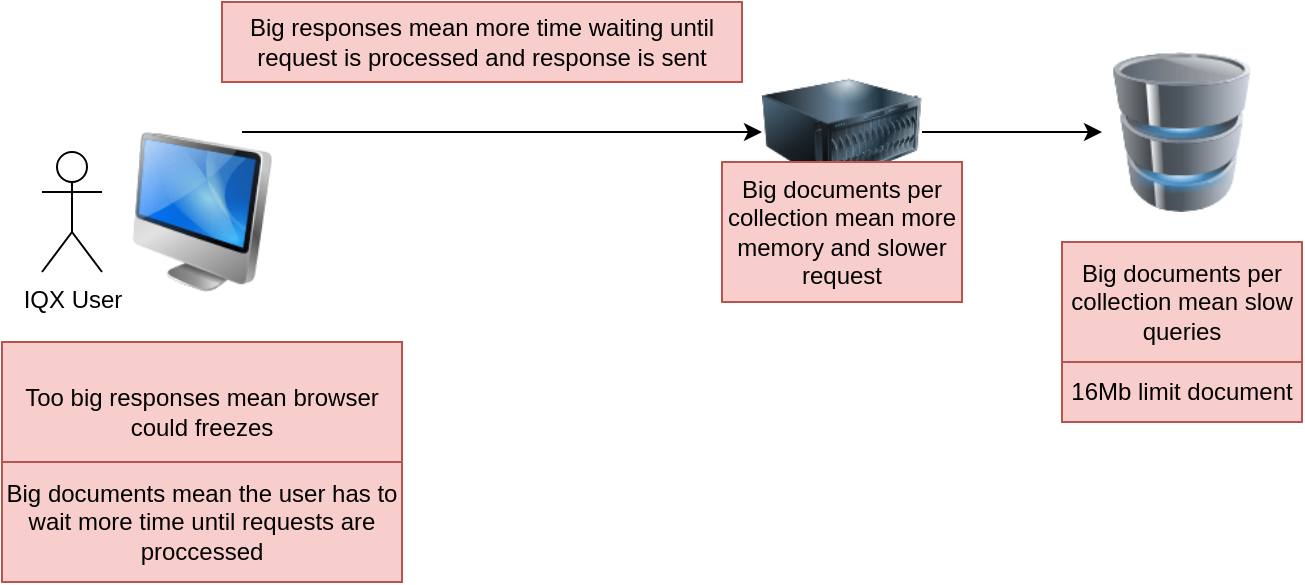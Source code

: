 <mxfile version="15.6.6" type="github">
  <diagram name="Page-1" id="55a83fd1-7818-8e21-69c5-c3457e3827bb">
    <mxGraphModel dx="1146" dy="1191" grid="1" gridSize="10" guides="1" tooltips="1" connect="1" arrows="1" fold="1" page="1" pageScale="1" pageWidth="1100" pageHeight="850" background="none" math="0" shadow="0">
      <root>
        <mxCell id="0" />
        <mxCell id="1" parent="0" />
        <mxCell id="QM3of5Z1NNSCI3aGYfF2-1" value="IQX User" style="shape=umlActor;verticalLabelPosition=bottom;verticalAlign=top;html=1;outlineConnect=0;fillColor=default;strokeColor=default;fontColor=default;" vertex="1" parent="1">
          <mxGeometry x="150" y="435" width="30" height="60" as="geometry" />
        </mxCell>
        <mxCell id="QM3of5Z1NNSCI3aGYfF2-3" value="" style="image;html=1;image=img/lib/clip_art/computers/iMac_128x128.png;labelBackgroundColor=default;fontColor=default;strokeColor=default;fillColor=default;direction=east;flipH=1;" vertex="1" parent="1">
          <mxGeometry x="190" y="425" width="80" height="80" as="geometry" />
        </mxCell>
        <mxCell id="QM3of5Z1NNSCI3aGYfF2-4" value="" style="image;html=1;image=img/lib/clip_art/computers/Database_128x128.png;labelBackgroundColor=default;fontColor=default;strokeColor=default;fillColor=default;" vertex="1" parent="1">
          <mxGeometry x="680" y="385" width="80" height="80" as="geometry" />
        </mxCell>
        <mxCell id="QM3of5Z1NNSCI3aGYfF2-5" value="" style="image;html=1;image=img/lib/clip_art/computers/Server_128x128.png;labelBackgroundColor=default;fontColor=default;strokeColor=default;fillColor=default;" vertex="1" parent="1">
          <mxGeometry x="510" y="385" width="80" height="80" as="geometry" />
        </mxCell>
        <mxCell id="QM3of5Z1NNSCI3aGYfF2-6" value="" style="endArrow=classic;html=1;rounded=0;fontColor=default;exitX=0.75;exitY=0;exitDx=0;exitDy=0;strokeColor=default;labelBackgroundColor=default;entryX=0;entryY=0.5;entryDx=0;entryDy=0;" edge="1" parent="1" source="QM3of5Z1NNSCI3aGYfF2-3" target="QM3of5Z1NNSCI3aGYfF2-5">
          <mxGeometry width="50" height="50" relative="1" as="geometry">
            <mxPoint x="440" y="370" as="sourcePoint" />
            <mxPoint x="490" y="320" as="targetPoint" />
          </mxGeometry>
        </mxCell>
        <mxCell id="QM3of5Z1NNSCI3aGYfF2-7" value="" style="endArrow=classic;html=1;rounded=0;labelBackgroundColor=default;fontColor=default;strokeColor=default;exitX=1;exitY=0.5;exitDx=0;exitDy=0;" edge="1" parent="1" source="QM3of5Z1NNSCI3aGYfF2-5" target="QM3of5Z1NNSCI3aGYfF2-4">
          <mxGeometry width="50" height="50" relative="1" as="geometry">
            <mxPoint x="530" y="630" as="sourcePoint" />
            <mxPoint x="580" y="580" as="targetPoint" />
          </mxGeometry>
        </mxCell>
        <mxCell id="QM3of5Z1NNSCI3aGYfF2-8" value="Big documents per collection mean slow queries" style="rounded=0;whiteSpace=wrap;html=1;labelBackgroundColor=none;strokeColor=#b85450;fillColor=#f8cecc;fontColor=default;" vertex="1" parent="1">
          <mxGeometry x="660" y="480" width="120" height="60" as="geometry" />
        </mxCell>
        <mxCell id="QM3of5Z1NNSCI3aGYfF2-9" value="Big documents per collection mean more memory and slower request" style="rounded=0;whiteSpace=wrap;html=1;labelBackgroundColor=none;strokeColor=#b85450;fillColor=#f8cecc;fontColor=default;" vertex="1" parent="1">
          <mxGeometry x="490" y="440" width="120" height="70" as="geometry" />
        </mxCell>
        <mxCell id="QM3of5Z1NNSCI3aGYfF2-10" value="Too big responses mean browser could freezes" style="rounded=0;whiteSpace=wrap;html=1;labelBackgroundColor=none;strokeColor=#b85450;fillColor=#f8cecc;fontColor=default;" vertex="1" parent="1">
          <mxGeometry x="130" y="530" width="200" height="70" as="geometry" />
        </mxCell>
        <mxCell id="QM3of5Z1NNSCI3aGYfF2-11" value="Big responses mean more time waiting until request is processed and response is sent" style="rounded=0;whiteSpace=wrap;html=1;labelBackgroundColor=none;strokeColor=#b85450;fillColor=#f8cecc;fontColor=default;" vertex="1" parent="1">
          <mxGeometry x="240" y="360" width="260" height="40" as="geometry" />
        </mxCell>
        <mxCell id="QM3of5Z1NNSCI3aGYfF2-12" value="Big documents mean the user has to wait more time until requests are proccessed" style="rounded=0;whiteSpace=wrap;html=1;labelBackgroundColor=none;strokeColor=#b85450;fillColor=#f8cecc;fontColor=default;" vertex="1" parent="1">
          <mxGeometry x="130" y="590" width="200" height="60" as="geometry" />
        </mxCell>
        <mxCell id="QM3of5Z1NNSCI3aGYfF2-14" value="16Mb limit document" style="rounded=0;whiteSpace=wrap;html=1;labelBackgroundColor=none;strokeColor=#b85450;fillColor=#f8cecc;fontColor=default;" vertex="1" parent="1">
          <mxGeometry x="660" y="540" width="120" height="30" as="geometry" />
        </mxCell>
      </root>
    </mxGraphModel>
  </diagram>
</mxfile>
